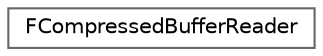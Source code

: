 digraph "Graphical Class Hierarchy"
{
 // INTERACTIVE_SVG=YES
 // LATEX_PDF_SIZE
  bgcolor="transparent";
  edge [fontname=Helvetica,fontsize=10,labelfontname=Helvetica,labelfontsize=10];
  node [fontname=Helvetica,fontsize=10,shape=box,height=0.2,width=0.4];
  rankdir="LR";
  Node0 [id="Node000000",label="FCompressedBufferReader",height=0.2,width=0.4,color="grey40", fillcolor="white", style="filled",URL="$db/d94/classFCompressedBufferReader.html",tooltip="A type that stores the state needed to decompress a compressed buffer."];
}
